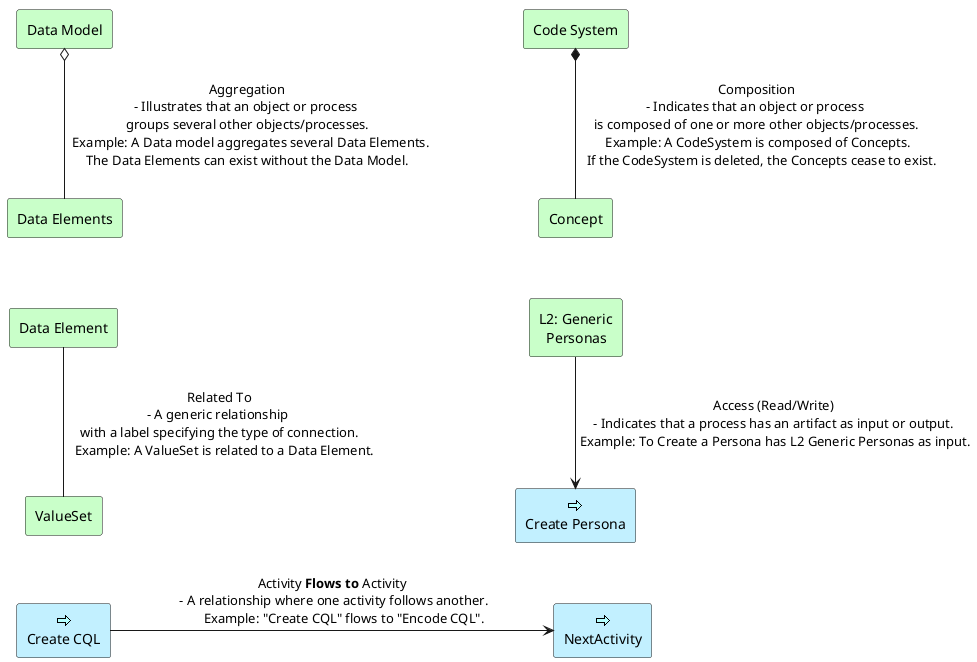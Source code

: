 @startuml
'skinparam monochrome true
skinparam shadowing false
hide circle
hide stereotype


sprite $aProcess jar:archimate/application-process
sprite $tArtifact jar:archimate/technology-artifact


rectangle "Data Model" as Aggregation  #Technology{
}

rectangle "Data Elements" as Department  #Technology{
}


rectangle "Code System" as Composition  #Technology{
}

Composition -l[hidden]- Aggregation :"                                                                                                             "


rectangle "Concept" as Course  #Technology{
}

rectangle "L2: Generic\n  Personas" as Access <<tArtifact>> #Technology{
}


Access-u[hidden]- Course

rectangle "Create Persona" as Database <<$aProcess>><<behavior>> #Application{
}

rectangle "Data Element" as RelatedTo  #Technology{
}


RelatedTo -r[hidden]- Access :"                                                                                                             "



rectangle "ValueSet" as Research <<$bProcess>><<behavior>> #Technology{
}

rectangle "Create CQL" as FlowsTo <<$aProcess>><<behavior>> #Application{
}



FlowsTo -u[hidden]- Research


rectangle "NextActivity" as NextActivity <<$aProcess>><<behavior>> #Application{
}

'NextActivity -u[hidden]- Database



Aggregation o-- Department : Aggregation\n- Illustrates that an object or process \ngroups several other objects/processes.\n  Example: A Data model aggregates several Data Elements.\nThe Data Elements can exist without the Data Model.
Composition *-- Course : Composition\n- Indicates that an object or process \nis composed of one or more other objects/processes.\n Example: A CodeSystem is composed of Concepts.\n   If the CodeSystem is deleted, the Concepts cease to exist.
Access --> Database : Access (Read/Write)\n- Indicates that a process has an artifact as input or output.\n Example: To Create a Persona has L2 Generic Personas as input.
RelatedTo -- Research : Related To\n- A generic relationship \nwith a label specifying the type of connection.\n   Example: A ValueSet is related to a Data Element.
FlowsTo -r-> NextActivity :   Activity **Flows to** Activity\n              - A relationship where one activity follows another.             \n       Example: "Create CQL" flows to "Encode CQL".   
@enduml